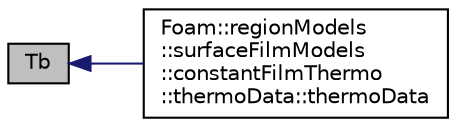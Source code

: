digraph "Tb"
{
  bgcolor="transparent";
  edge [fontname="Helvetica",fontsize="10",labelfontname="Helvetica",labelfontsize="10"];
  node [fontname="Helvetica",fontsize="10",shape=record];
  rankdir="LR";
  Node3034 [label="Tb",height=0.2,width=0.4,color="black", fillcolor="grey75", style="filled", fontcolor="black"];
  Node3034 -> Node3035 [dir="back",color="midnightblue",fontsize="10",style="solid",fontname="Helvetica"];
  Node3035 [label="Foam::regionModels\l::surfaceFilmModels\l::constantFilmThermo\l::thermoData::thermoData",height=0.2,width=0.4,color="black",URL="$a30133.html#a2acaf05d6f8f3923172d95b93767b96e"];
}
